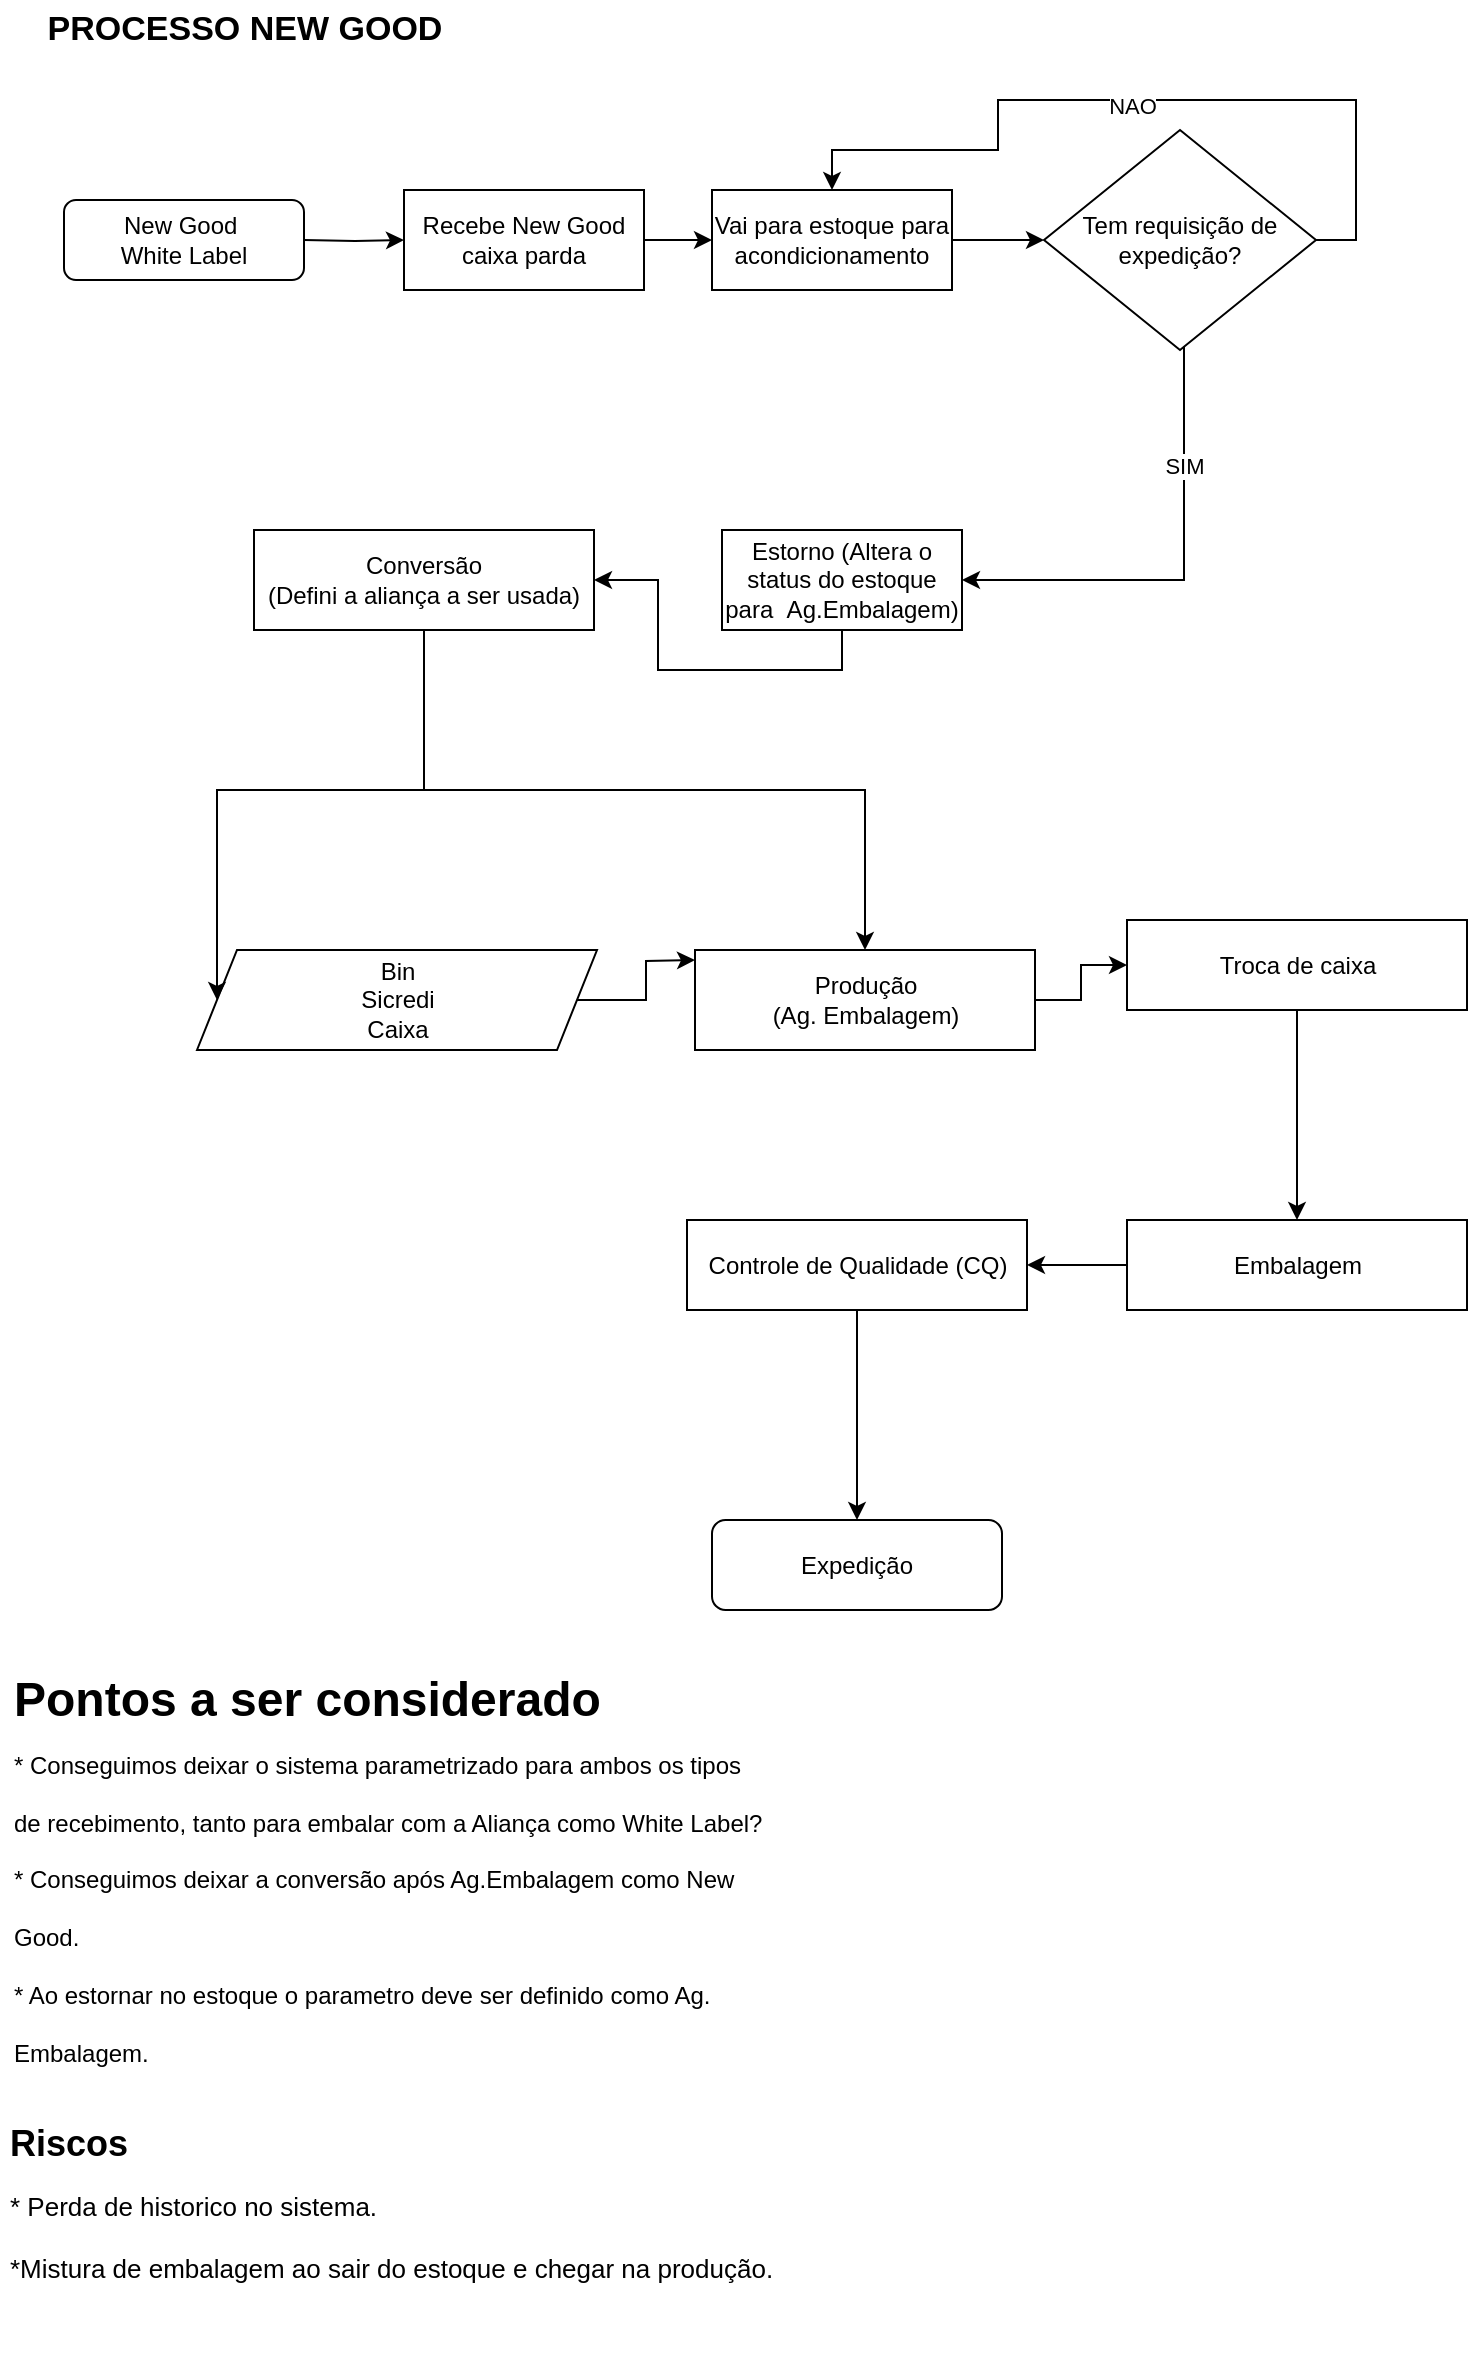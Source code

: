 <mxfile version="22.1.21" type="github">
  <diagram id="C5RBs43oDa-KdzZeNtuy" name="Page-1">
    <mxGraphModel dx="1434" dy="772" grid="1" gridSize="10" guides="1" tooltips="1" connect="1" arrows="1" fold="1" page="1" pageScale="1" pageWidth="827" pageHeight="1169" math="0" shadow="0">
      <root>
        <mxCell id="WIyWlLk6GJQsqaUBKTNV-0" />
        <mxCell id="WIyWlLk6GJQsqaUBKTNV-1" parent="WIyWlLk6GJQsqaUBKTNV-0" />
        <mxCell id="KoWsG1J0fxgt0dFN-7at-6" value="" style="edgeStyle=orthogonalEdgeStyle;rounded=0;orthogonalLoop=1;jettySize=auto;html=1;" edge="1" parent="WIyWlLk6GJQsqaUBKTNV-1" target="KoWsG1J0fxgt0dFN-7at-3">
          <mxGeometry relative="1" as="geometry">
            <mxPoint x="170" y="140" as="sourcePoint" />
          </mxGeometry>
        </mxCell>
        <mxCell id="WIyWlLk6GJQsqaUBKTNV-3" value="New Good&amp;nbsp;&lt;br&gt;White Label" style="rounded=1;whiteSpace=wrap;html=1;fontSize=12;glass=0;strokeWidth=1;shadow=0;" parent="WIyWlLk6GJQsqaUBKTNV-1" vertex="1">
          <mxGeometry x="50" y="120" width="120" height="40" as="geometry" />
        </mxCell>
        <mxCell id="KoWsG1J0fxgt0dFN-7at-10" value="" style="edgeStyle=orthogonalEdgeStyle;rounded=0;orthogonalLoop=1;jettySize=auto;html=1;" edge="1" parent="WIyWlLk6GJQsqaUBKTNV-1" source="KoWsG1J0fxgt0dFN-7at-3" target="KoWsG1J0fxgt0dFN-7at-9">
          <mxGeometry relative="1" as="geometry" />
        </mxCell>
        <mxCell id="KoWsG1J0fxgt0dFN-7at-3" value="Recebe New Good caixa parda" style="rounded=1;whiteSpace=wrap;html=1;arcSize=0;" vertex="1" parent="WIyWlLk6GJQsqaUBKTNV-1">
          <mxGeometry x="220" y="115" width="120" height="50" as="geometry" />
        </mxCell>
        <mxCell id="KoWsG1J0fxgt0dFN-7at-13" value="" style="edgeStyle=orthogonalEdgeStyle;rounded=0;orthogonalLoop=1;jettySize=auto;html=1;" edge="1" parent="WIyWlLk6GJQsqaUBKTNV-1" source="KoWsG1J0fxgt0dFN-7at-9" target="KoWsG1J0fxgt0dFN-7at-12">
          <mxGeometry relative="1" as="geometry" />
        </mxCell>
        <mxCell id="KoWsG1J0fxgt0dFN-7at-9" value="Vai para estoque para acondicionamento" style="rounded=1;whiteSpace=wrap;html=1;arcSize=0;" vertex="1" parent="WIyWlLk6GJQsqaUBKTNV-1">
          <mxGeometry x="374" y="115" width="120" height="50" as="geometry" />
        </mxCell>
        <mxCell id="KoWsG1J0fxgt0dFN-7at-25" style="edgeStyle=orthogonalEdgeStyle;rounded=0;orthogonalLoop=1;jettySize=auto;html=1;exitX=1;exitY=0.5;exitDx=0;exitDy=0;entryX=0.5;entryY=0;entryDx=0;entryDy=0;" edge="1" parent="WIyWlLk6GJQsqaUBKTNV-1" source="KoWsG1J0fxgt0dFN-7at-12" target="KoWsG1J0fxgt0dFN-7at-9">
          <mxGeometry relative="1" as="geometry">
            <Array as="points">
              <mxPoint x="696" y="140" />
              <mxPoint x="696" y="70" />
              <mxPoint x="517" y="70" />
              <mxPoint x="517" y="95" />
              <mxPoint x="434" y="95" />
            </Array>
          </mxGeometry>
        </mxCell>
        <mxCell id="KoWsG1J0fxgt0dFN-7at-26" value="NAO" style="edgeLabel;html=1;align=center;verticalAlign=middle;resizable=0;points=[];" vertex="1" connectable="0" parent="KoWsG1J0fxgt0dFN-7at-25">
          <mxGeometry x="0.018" y="3" relative="1" as="geometry">
            <mxPoint as="offset" />
          </mxGeometry>
        </mxCell>
        <mxCell id="KoWsG1J0fxgt0dFN-7at-53" style="edgeStyle=orthogonalEdgeStyle;rounded=0;orthogonalLoop=1;jettySize=auto;html=1;entryX=1;entryY=0.5;entryDx=0;entryDy=0;" edge="1" parent="WIyWlLk6GJQsqaUBKTNV-1" source="KoWsG1J0fxgt0dFN-7at-12" target="KoWsG1J0fxgt0dFN-7at-15">
          <mxGeometry relative="1" as="geometry">
            <Array as="points">
              <mxPoint x="610" y="310" />
            </Array>
          </mxGeometry>
        </mxCell>
        <mxCell id="KoWsG1J0fxgt0dFN-7at-54" value="SIM" style="edgeLabel;html=1;align=center;verticalAlign=middle;resizable=0;points=[];" vertex="1" connectable="0" parent="KoWsG1J0fxgt0dFN-7at-53">
          <mxGeometry x="-0.476" relative="1" as="geometry">
            <mxPoint as="offset" />
          </mxGeometry>
        </mxCell>
        <mxCell id="KoWsG1J0fxgt0dFN-7at-12" value="Tem requisição de expedição?" style="rhombus;whiteSpace=wrap;html=1;" vertex="1" parent="WIyWlLk6GJQsqaUBKTNV-1">
          <mxGeometry x="540" y="85" width="136" height="110" as="geometry" />
        </mxCell>
        <mxCell id="KoWsG1J0fxgt0dFN-7at-15" value="Estorno (Altera o status do estoque para&amp;nbsp;&amp;nbsp;Ag.Embalagem)" style="rounded=1;whiteSpace=wrap;html=1;arcSize=0;" vertex="1" parent="WIyWlLk6GJQsqaUBKTNV-1">
          <mxGeometry x="379" y="285" width="120" height="50" as="geometry" />
        </mxCell>
        <mxCell id="KoWsG1J0fxgt0dFN-7at-32" style="edgeStyle=orthogonalEdgeStyle;rounded=0;orthogonalLoop=1;jettySize=auto;html=1;entryX=0;entryY=0.5;entryDx=0;entryDy=0;" edge="1" parent="WIyWlLk6GJQsqaUBKTNV-1" source="KoWsG1J0fxgt0dFN-7at-21">
          <mxGeometry relative="1" as="geometry">
            <mxPoint x="365.5" y="500" as="targetPoint" />
          </mxGeometry>
        </mxCell>
        <mxCell id="KoWsG1J0fxgt0dFN-7at-21" value="Bin&lt;br&gt;Sicredi&lt;br&gt;Caixa" style="shape=parallelogram;perimeter=parallelogramPerimeter;whiteSpace=wrap;html=1;fixedSize=1;" vertex="1" parent="WIyWlLk6GJQsqaUBKTNV-1">
          <mxGeometry x="116.5" y="495" width="200" height="50" as="geometry" />
        </mxCell>
        <mxCell id="KoWsG1J0fxgt0dFN-7at-30" style="edgeStyle=orthogonalEdgeStyle;rounded=0;orthogonalLoop=1;jettySize=auto;html=1;entryX=0;entryY=0.5;entryDx=0;entryDy=0;" edge="1" parent="WIyWlLk6GJQsqaUBKTNV-1" source="KoWsG1J0fxgt0dFN-7at-28" target="KoWsG1J0fxgt0dFN-7at-21">
          <mxGeometry relative="1" as="geometry" />
        </mxCell>
        <mxCell id="KoWsG1J0fxgt0dFN-7at-45" value="" style="edgeStyle=orthogonalEdgeStyle;rounded=0;orthogonalLoop=1;jettySize=auto;html=1;" edge="1" parent="WIyWlLk6GJQsqaUBKTNV-1" source="KoWsG1J0fxgt0dFN-7at-34" target="KoWsG1J0fxgt0dFN-7at-37">
          <mxGeometry relative="1" as="geometry" />
        </mxCell>
        <mxCell id="KoWsG1J0fxgt0dFN-7at-34" value="Embalagem" style="rounded=0;whiteSpace=wrap;html=1;" vertex="1" parent="WIyWlLk6GJQsqaUBKTNV-1">
          <mxGeometry x="581.5" y="630" width="170" height="45" as="geometry" />
        </mxCell>
        <mxCell id="KoWsG1J0fxgt0dFN-7at-50" value="" style="edgeStyle=orthogonalEdgeStyle;rounded=0;orthogonalLoop=1;jettySize=auto;html=1;" edge="1" parent="WIyWlLk6GJQsqaUBKTNV-1" source="KoWsG1J0fxgt0dFN-7at-36" target="KoWsG1J0fxgt0dFN-7at-34">
          <mxGeometry relative="1" as="geometry" />
        </mxCell>
        <mxCell id="KoWsG1J0fxgt0dFN-7at-36" value="Troca de caixa" style="rounded=0;whiteSpace=wrap;html=1;" vertex="1" parent="WIyWlLk6GJQsqaUBKTNV-1">
          <mxGeometry x="581.5" y="480" width="170" height="45" as="geometry" />
        </mxCell>
        <mxCell id="KoWsG1J0fxgt0dFN-7at-47" value="" style="edgeStyle=orthogonalEdgeStyle;rounded=0;orthogonalLoop=1;jettySize=auto;html=1;" edge="1" parent="WIyWlLk6GJQsqaUBKTNV-1" source="KoWsG1J0fxgt0dFN-7at-37" target="KoWsG1J0fxgt0dFN-7at-46">
          <mxGeometry relative="1" as="geometry" />
        </mxCell>
        <mxCell id="KoWsG1J0fxgt0dFN-7at-37" value="Controle de Qualidade (CQ)" style="rounded=0;whiteSpace=wrap;html=1;" vertex="1" parent="WIyWlLk6GJQsqaUBKTNV-1">
          <mxGeometry x="361.5" y="630" width="170" height="45" as="geometry" />
        </mxCell>
        <mxCell id="KoWsG1J0fxgt0dFN-7at-39" value="" style="edgeStyle=orthogonalEdgeStyle;rounded=0;orthogonalLoop=1;jettySize=auto;html=1;exitX=0.5;exitY=1;exitDx=0;exitDy=0;" edge="1" parent="WIyWlLk6GJQsqaUBKTNV-1" source="KoWsG1J0fxgt0dFN-7at-15" target="KoWsG1J0fxgt0dFN-7at-28">
          <mxGeometry relative="1" as="geometry">
            <mxPoint x="390" y="575" as="targetPoint" />
            <mxPoint x="439" y="335" as="sourcePoint" />
            <Array as="points" />
          </mxGeometry>
        </mxCell>
        <mxCell id="KoWsG1J0fxgt0dFN-7at-28" value="Conversão&lt;br&gt;(Defini a aliança a ser usada)" style="rounded=1;whiteSpace=wrap;html=1;arcSize=0;" vertex="1" parent="WIyWlLk6GJQsqaUBKTNV-1">
          <mxGeometry x="145" y="285" width="170" height="50" as="geometry" />
        </mxCell>
        <mxCell id="KoWsG1J0fxgt0dFN-7at-46" value="Expedição" style="rounded=1;whiteSpace=wrap;html=1;" vertex="1" parent="WIyWlLk6GJQsqaUBKTNV-1">
          <mxGeometry x="374" y="780" width="145" height="45" as="geometry" />
        </mxCell>
        <mxCell id="KoWsG1J0fxgt0dFN-7at-48" value="" style="edgeStyle=orthogonalEdgeStyle;rounded=0;orthogonalLoop=1;jettySize=auto;html=1;exitX=0.5;exitY=1;exitDx=0;exitDy=0;" edge="1" parent="WIyWlLk6GJQsqaUBKTNV-1" source="KoWsG1J0fxgt0dFN-7at-28" target="KoWsG1J0fxgt0dFN-7at-35">
          <mxGeometry relative="1" as="geometry">
            <mxPoint x="390" y="445" as="targetPoint" />
            <mxPoint x="230" y="335" as="sourcePoint" />
            <Array as="points" />
          </mxGeometry>
        </mxCell>
        <mxCell id="KoWsG1J0fxgt0dFN-7at-49" value="" style="edgeStyle=orthogonalEdgeStyle;rounded=0;orthogonalLoop=1;jettySize=auto;html=1;" edge="1" parent="WIyWlLk6GJQsqaUBKTNV-1" source="KoWsG1J0fxgt0dFN-7at-35" target="KoWsG1J0fxgt0dFN-7at-36">
          <mxGeometry relative="1" as="geometry" />
        </mxCell>
        <mxCell id="KoWsG1J0fxgt0dFN-7at-35" value="Produção&lt;br&gt;(Ag. Embalagem)" style="rounded=0;whiteSpace=wrap;html=1;" vertex="1" parent="WIyWlLk6GJQsqaUBKTNV-1">
          <mxGeometry x="365.5" y="495" width="170" height="50" as="geometry" />
        </mxCell>
        <mxCell id="KoWsG1J0fxgt0dFN-7at-52" value="&lt;font style=&quot;font-size: 17px;&quot;&gt;&lt;b&gt;PROCESSO NEW GOOD&lt;/b&gt;&lt;/font&gt;" style="text;html=1;align=center;verticalAlign=middle;resizable=0;points=[];autosize=1;strokeColor=none;fillColor=none;" vertex="1" parent="WIyWlLk6GJQsqaUBKTNV-1">
          <mxGeometry x="30" y="20" width="220" height="30" as="geometry" />
        </mxCell>
        <mxCell id="KoWsG1J0fxgt0dFN-7at-55" value="&lt;h1&gt;&lt;span style=&quot;background-color: initial;&quot;&gt;Pontos a ser considerado&lt;br&gt;&lt;/span&gt;&lt;span style=&quot;font-size: 12px; font-weight: 400;&quot;&gt;* Conseguimos deixar o sistema parametrizado para ambos os tipos de recebimento, tanto para embalar com a Aliança como White Label?&lt;br&gt;* Conseguimos deixar a conversão após Ag.Embalagem como New Good.&lt;br&gt;* Ao estornar no estoque o parametro deve ser definido como Ag. Embalagem.&lt;br&gt;&lt;br&gt;&lt;/span&gt;&lt;/h1&gt;" style="text;html=1;strokeColor=none;fillColor=none;spacing=5;spacingTop=-20;whiteSpace=wrap;overflow=hidden;rounded=0;" vertex="1" parent="WIyWlLk6GJQsqaUBKTNV-1">
          <mxGeometry x="20" y="850" width="385" height="220" as="geometry" />
        </mxCell>
        <mxCell id="KoWsG1J0fxgt0dFN-7at-56" value="&lt;h1 style=&quot;font-size: 18px;&quot;&gt;&lt;font style=&quot;font-size: 18px;&quot;&gt;Riscos&lt;br&gt;&lt;/font&gt;&lt;/h1&gt;&lt;h1 style=&quot;font-size: 13px;&quot;&gt;&lt;span style=&quot;font-weight: 400;&quot;&gt;* Perda de historico no sistema.&lt;br&gt;&lt;br&gt;*Mistura de embalagem ao sair do estoque e chegar na produção.&amp;nbsp;&lt;br&gt;&lt;br&gt;&lt;/span&gt;&lt;/h1&gt;" style="text;html=1;strokeColor=none;fillColor=none;spacing=5;spacingTop=-20;whiteSpace=wrap;overflow=hidden;rounded=0;" vertex="1" parent="WIyWlLk6GJQsqaUBKTNV-1">
          <mxGeometry x="18" y="1080" width="476" height="120" as="geometry" />
        </mxCell>
      </root>
    </mxGraphModel>
  </diagram>
</mxfile>
